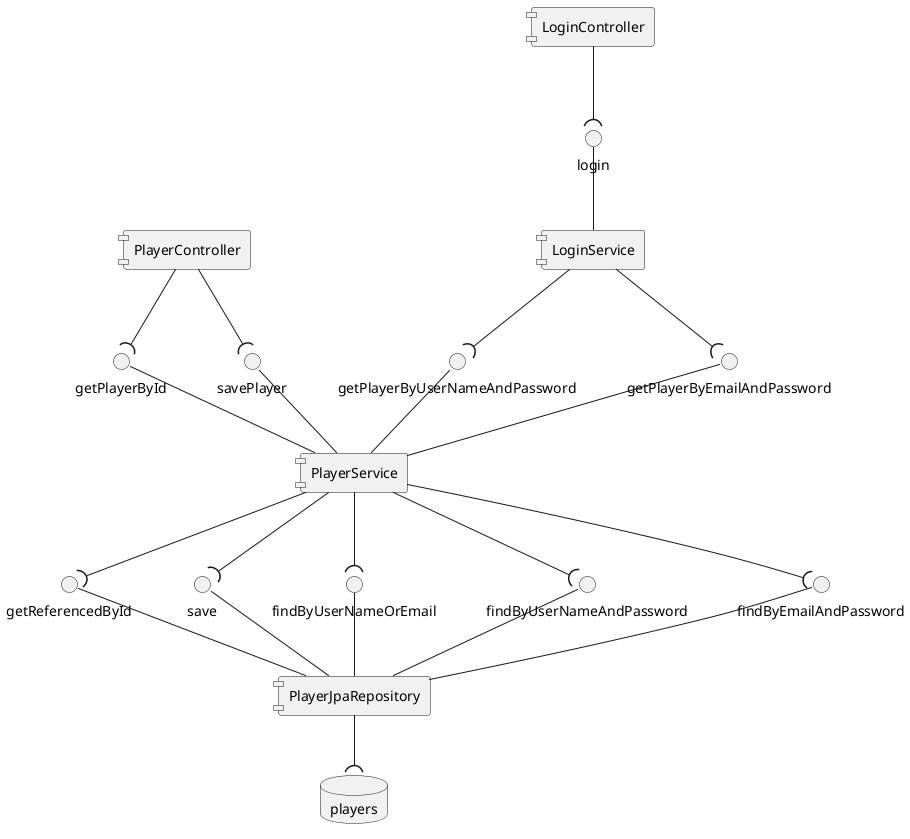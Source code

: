 @startuml

skinparam componentStyle uml1

database "players"

[PlayerController] --(getPlayerById
[PlayerController] --(savePlayer

[LoginController] --(login

[LoginService] --(getPlayerByUserNameAndPassword
[LoginService] --(getPlayerByEmailAndPassword

[PlayerService] --(getReferencedById
[PlayerService] --(save
[PlayerService] --(findByUserNameOrEmail
[PlayerService] --(findByUserNameAndPassword
[PlayerService] --(findByEmailAndPassword

login -- [LoginService]

getPlayerById -- [PlayerService]
savePlayer -- [PlayerService]
getPlayerByUserNameAndPassword -- [PlayerService]
getPlayerByEmailAndPassword -- [PlayerService]

[PlayerJpaRepository] --("players"
getReferencedById -- [PlayerJpaRepository]
save -- [PlayerJpaRepository]
findByUserNameOrEmail -- [PlayerJpaRepository]
findByUserNameAndPassword -- [PlayerJpaRepository]
findByEmailAndPassword -- [PlayerJpaRepository]

@enduml